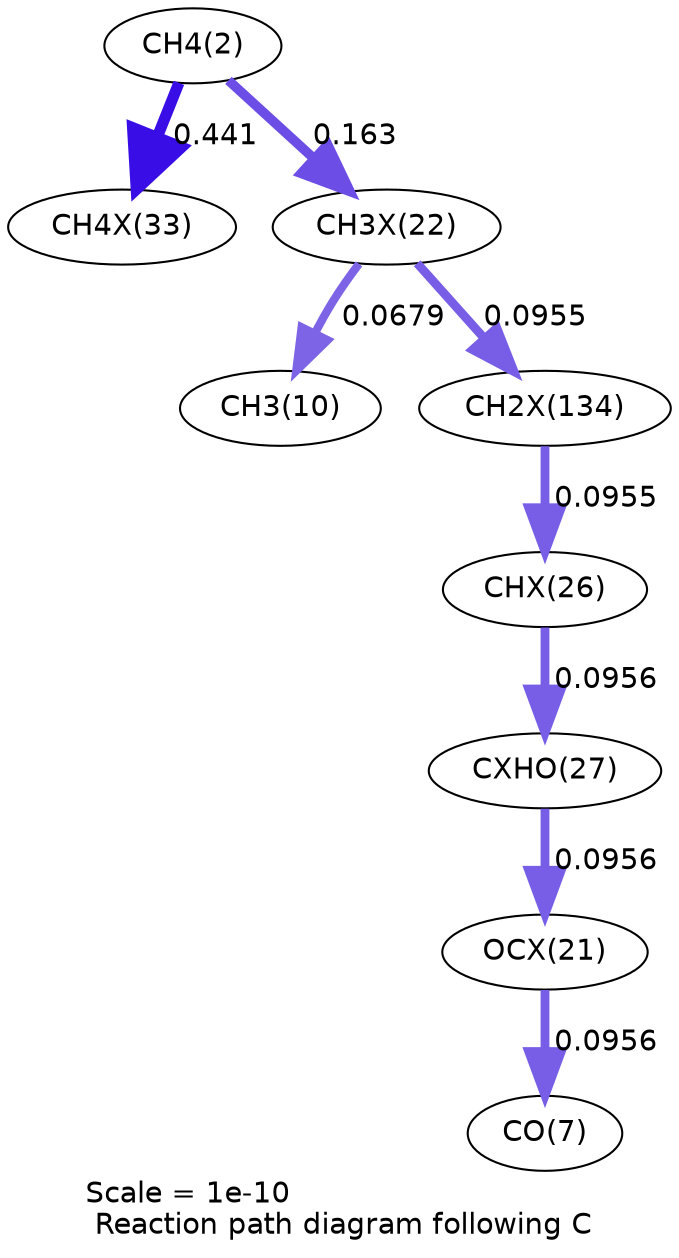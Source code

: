 digraph reaction_paths {
center=1;
s4 -> s42[fontname="Helvetica", penwidth=5.38, arrowsize=2.69, color="0.7, 0.941, 0.9"
, label=" 0.441"];
s4 -> s38[fontname="Helvetica", penwidth=4.63, arrowsize=2.32, color="0.7, 0.663, 0.9"
, label=" 0.163"];
s38 -> s12[fontname="Helvetica", penwidth=3.97, arrowsize=1.98, color="0.7, 0.568, 0.9"
, label=" 0.0679"];
s38 -> s50[fontname="Helvetica", penwidth=4.23, arrowsize=2.11, color="0.7, 0.596, 0.9"
, label=" 0.0955"];
s50 -> s40[fontname="Helvetica", penwidth=4.23, arrowsize=2.11, color="0.7, 0.596, 0.9"
, label=" 0.0955"];
s40 -> s41[fontname="Helvetica", penwidth=4.23, arrowsize=2.11, color="0.7, 0.596, 0.9"
, label=" 0.0956"];
s41 -> s37[fontname="Helvetica", penwidth=4.23, arrowsize=2.11, color="0.7, 0.596, 0.9"
, label=" 0.0956"];
s37 -> s9[fontname="Helvetica", penwidth=4.23, arrowsize=2.11, color="0.7, 0.596, 0.9"
, label=" 0.0956"];
s4 [ fontname="Helvetica", label="CH4(2)"];
s9 [ fontname="Helvetica", label="CO(7)"];
s12 [ fontname="Helvetica", label="CH3(10)"];
s37 [ fontname="Helvetica", label="OCX(21)"];
s38 [ fontname="Helvetica", label="CH3X(22)"];
s40 [ fontname="Helvetica", label="CHX(26)"];
s41 [ fontname="Helvetica", label="CXHO(27)"];
s42 [ fontname="Helvetica", label="CH4X(33)"];
s50 [ fontname="Helvetica", label="CH2X(134)"];
 label = "Scale = 1e-10\l Reaction path diagram following C";
 fontname = "Helvetica";
}
